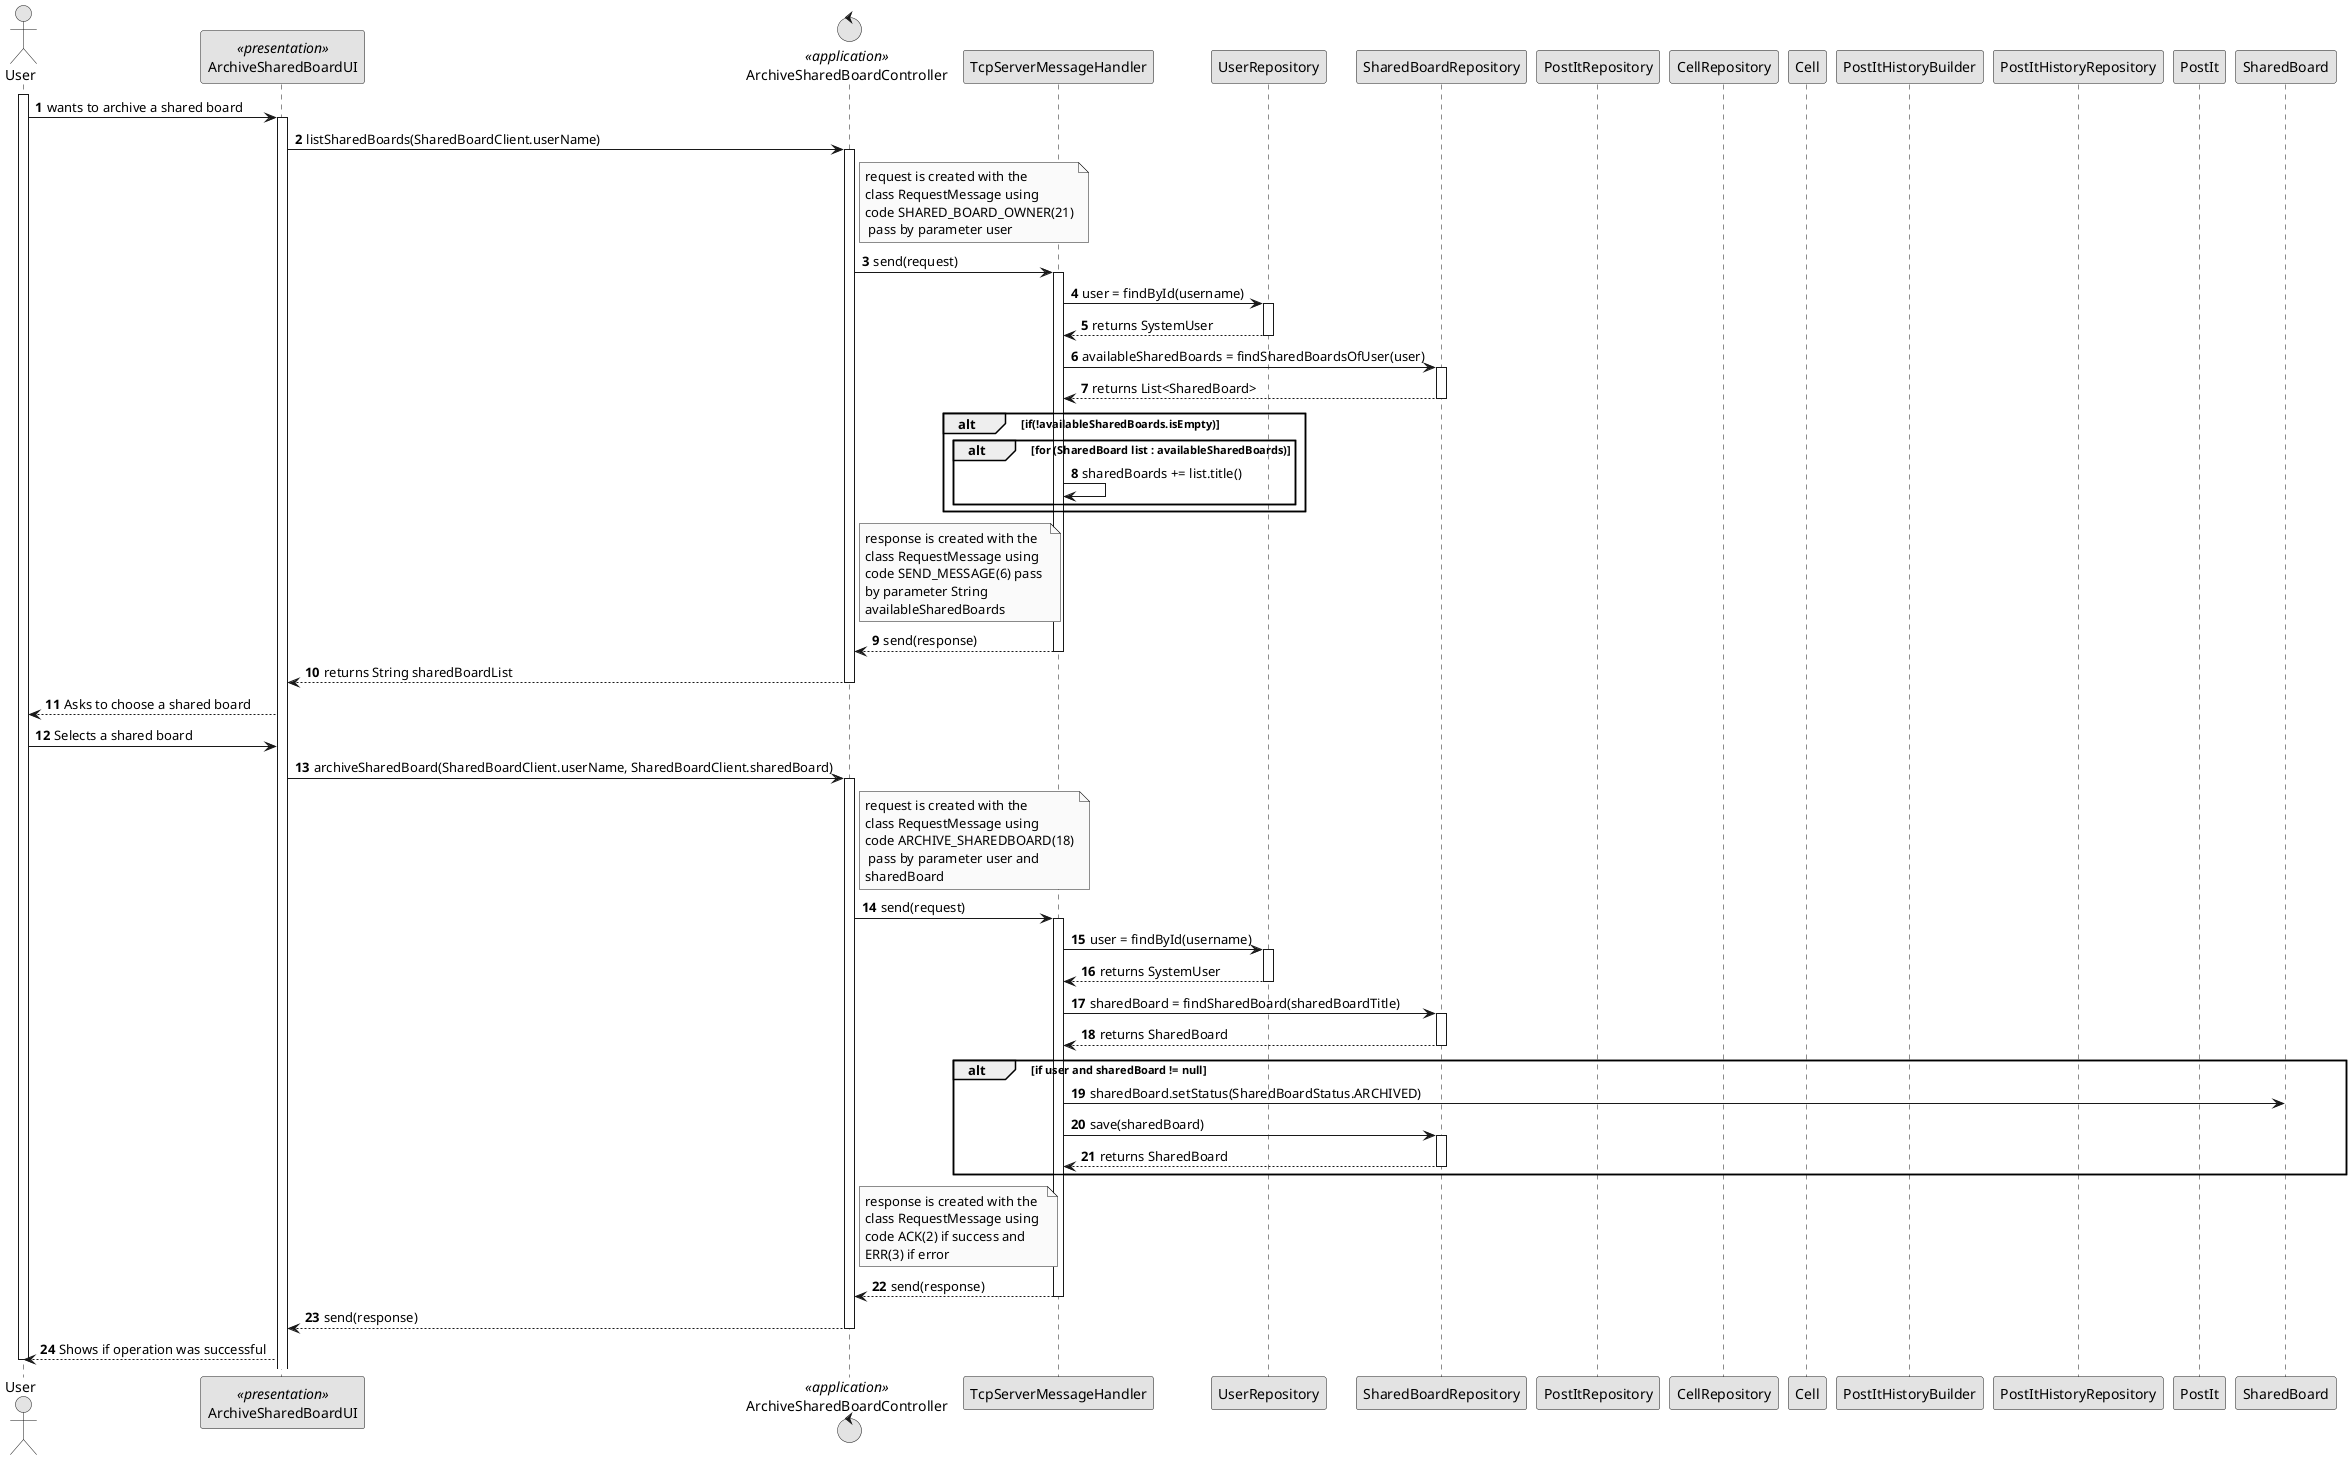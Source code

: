 @startuml
'http://plantuml.com/skinparam.html
skinparam monochrome true
skinparam packageStyle rect
skinparam defaultFontName FG Virgil
skinparam shadowing false

autonumber

actor User as Actor
participant ArchiveSharedBoardUI as UI <<presentation>>
control ArchiveSharedBoardController as CTRL <<application>>
participant TcpServerMessageHandler as TcpServerMessageHandler
participant UserRepository as UserRepository
participant SharedBoardRepository as SharedBoardRepository
participant PostItRepository as PostItRepository
participant CellRepository as CellRepository
participant Cell as Cell
participant PostItHistoryBuilder as PostItHistoryBuilder
participant PostItHistoryRepository as PostItHistoryRepository
participant PostIt as PostIt

activate Actor
    Actor->UI: wants to archive a shared board
    activate UI
    UI->CTRL: listSharedBoards(SharedBoardClient.userName)
    activate CTRL
note right of CTRL: request is created with the \nclass RequestMessage using \ncode SHARED_BOARD_OWNER(21)\n pass by parameter user
         CTRL -> TcpServerMessageHandler: send(request)

         activate TcpServerMessageHandler
         TcpServerMessageHandler -> UserRepository: user = findById(username)
         activate UserRepository
             UserRepository --> TcpServerMessageHandler: returns SystemUser
         deactivate UserRepository

         TcpServerMessageHandler -> SharedBoardRepository: availableSharedBoards = findSharedBoardsOfUser(user)
         activate SharedBoardRepository
             SharedBoardRepository --> TcpServerMessageHandler: returns List<SharedBoard>
         deactivate SharedBoardRepository
             alt if(!availableSharedBoards.isEmpty)

                 alt for (SharedBoard list : availableSharedBoards)

                 TcpServerMessageHandler -> TcpServerMessageHandler: sharedBoards += list.title()
                 end
             end
         deactivate SharedBoardRepository


         note right of CTRL: response is created with the \nclass RequestMessage using \ncode SEND_MESSAGE(6) pass \nby parameter String \navailableSharedBoards

         TcpServerMessageHandler --> CTRL: send(response)

         deactivate TcpServerMessageHandler
         CTRL --> UI: returns String sharedBoardList
         deactivate CTRL

     UI --> Actor: Asks to choose a shared board
     Actor -> UI: Selects a shared board
        UI -> CTRL: archiveSharedBoard(SharedBoardClient.userName, SharedBoardClient.sharedBoard)
        activate CTRL
        note right of CTRL: request is created with the \nclass RequestMessage using \ncode ARCHIVE_SHAREDBOARD(18)\n pass by parameter user and \nsharedBoard

        CTRL -> TcpServerMessageHandler: send(request)
        activate TcpServerMessageHandler
        TcpServerMessageHandler -> UserRepository: user = findById(username)
        activate UserRepository
            UserRepository --> TcpServerMessageHandler: returns SystemUser
        deactivate UserRepository
        TcpServerMessageHandler -> SharedBoardRepository: sharedBoard = findSharedBoard(sharedBoardTitle)
        activate SharedBoardRepository
            SharedBoardRepository --> TcpServerMessageHandler: returns SharedBoard
        deactivate SharedBoardRepository
        alt if user and sharedBoard != null
        TcpServerMessageHandler -> SharedBoard: sharedBoard.setStatus(SharedBoardStatus.ARCHIVED)
        TcpServerMessageHandler -> SharedBoardRepository: save(sharedBoard)
        activate SharedBoardRepository
            SharedBoardRepository --> TcpServerMessageHandler: returns SharedBoard
        deactivate SharedBoardRepository
        end
        note right of CTRL: response is created with the \nclass RequestMessage using \ncode ACK(2) if success and \nERR(3) if error
                TcpServerMessageHandler--> CTRL: send(response)
                deactivate TcpServerMessageHandler
                CTRL-->UI: send(response)
                deactivate CTRL
        UI-->Actor: Shows if operation was successful






deactivate Actor

@enduml